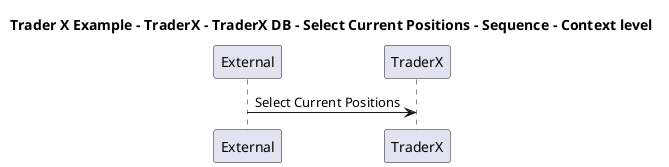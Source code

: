 @startuml

title Trader X Example - TraderX - TraderX DB - Select Current Positions - Sequence - Context level

participant "External" as C4InterFlow.SoftwareSystems.ExternalSystem
participant "TraderX" as TraderXExample.SoftwareSystems.TraderX

C4InterFlow.SoftwareSystems.ExternalSystem -> TraderXExample.SoftwareSystems.TraderX : Select Current Positions


@enduml
